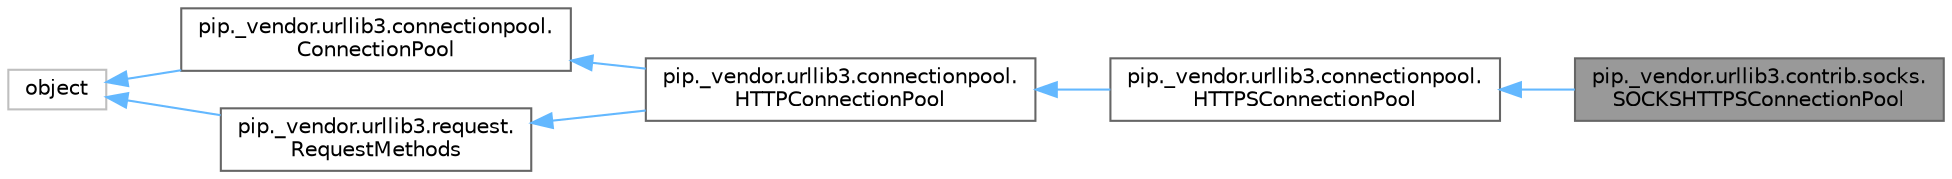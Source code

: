digraph "pip._vendor.urllib3.contrib.socks.SOCKSHTTPSConnectionPool"
{
 // LATEX_PDF_SIZE
  bgcolor="transparent";
  edge [fontname=Helvetica,fontsize=10,labelfontname=Helvetica,labelfontsize=10];
  node [fontname=Helvetica,fontsize=10,shape=box,height=0.2,width=0.4];
  rankdir="LR";
  Node1 [id="Node000001",label="pip._vendor.urllib3.contrib.socks.\lSOCKSHTTPSConnectionPool",height=0.2,width=0.4,color="gray40", fillcolor="grey60", style="filled", fontcolor="black",tooltip=" "];
  Node2 -> Node1 [id="edge7_Node000001_Node000002",dir="back",color="steelblue1",style="solid",tooltip=" "];
  Node2 [id="Node000002",label="pip._vendor.urllib3.connectionpool.\lHTTPSConnectionPool",height=0.2,width=0.4,color="gray40", fillcolor="white", style="filled",URL="$da/dc3/classpip_1_1__vendor_1_1urllib3_1_1connectionpool_1_1HTTPSConnectionPool.html",tooltip=" "];
  Node3 -> Node2 [id="edge8_Node000002_Node000003",dir="back",color="steelblue1",style="solid",tooltip=" "];
  Node3 [id="Node000003",label="pip._vendor.urllib3.connectionpool.\lHTTPConnectionPool",height=0.2,width=0.4,color="gray40", fillcolor="white", style="filled",URL="$dd/d58/classpip_1_1__vendor_1_1urllib3_1_1connectionpool_1_1HTTPConnectionPool.html",tooltip=" "];
  Node4 -> Node3 [id="edge9_Node000003_Node000004",dir="back",color="steelblue1",style="solid",tooltip=" "];
  Node4 [id="Node000004",label="pip._vendor.urllib3.connectionpool.\lConnectionPool",height=0.2,width=0.4,color="gray40", fillcolor="white", style="filled",URL="$dd/dbc/classpip_1_1__vendor_1_1urllib3_1_1connectionpool_1_1ConnectionPool.html",tooltip=" "];
  Node5 -> Node4 [id="edge10_Node000004_Node000005",dir="back",color="steelblue1",style="solid",tooltip=" "];
  Node5 [id="Node000005",label="object",height=0.2,width=0.4,color="grey75", fillcolor="white", style="filled",tooltip=" "];
  Node6 -> Node3 [id="edge11_Node000003_Node000006",dir="back",color="steelblue1",style="solid",tooltip=" "];
  Node6 [id="Node000006",label="pip._vendor.urllib3.request.\lRequestMethods",height=0.2,width=0.4,color="gray40", fillcolor="white", style="filled",URL="$dd/d14/classpip_1_1__vendor_1_1urllib3_1_1request_1_1RequestMethods.html",tooltip=" "];
  Node5 -> Node6 [id="edge12_Node000006_Node000005",dir="back",color="steelblue1",style="solid",tooltip=" "];
}
